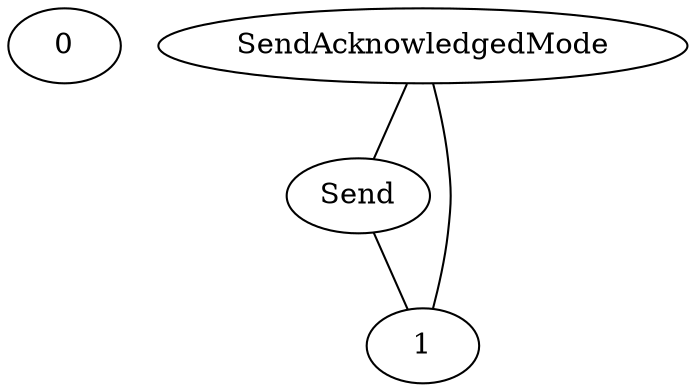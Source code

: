 graph G {
  0;
  SendAcknowledgedMode;
  Send;
  1;
  SendAcknowledgedMode -- Send;
  Send -- 1;
  SendAcknowledgedMode -- 1;
}
